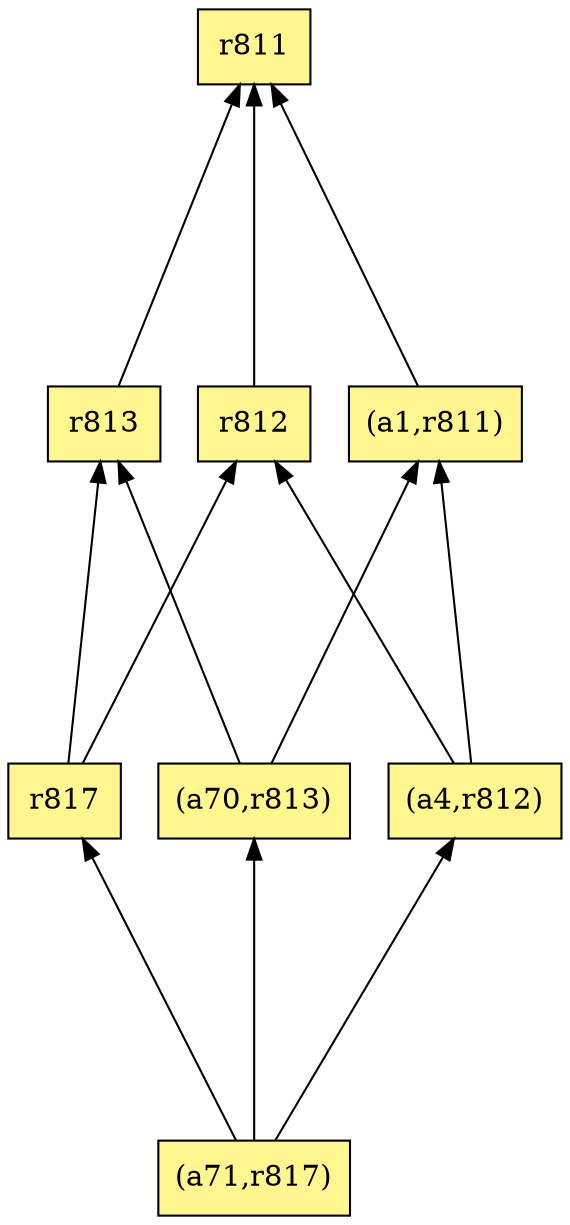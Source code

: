digraph G {
rankdir=BT;ranksep="2.0";
"r811" [shape=record,fillcolor=khaki1,style=filled,label="{r811}"];
"r817" [shape=record,fillcolor=khaki1,style=filled,label="{r817}"];
"r813" [shape=record,fillcolor=khaki1,style=filled,label="{r813}"];
"(a4,r812)" [shape=record,fillcolor=khaki1,style=filled,label="{(a4,r812)}"];
"r812" [shape=record,fillcolor=khaki1,style=filled,label="{r812}"];
"(a1,r811)" [shape=record,fillcolor=khaki1,style=filled,label="{(a1,r811)}"];
"(a71,r817)" [shape=record,fillcolor=khaki1,style=filled,label="{(a71,r817)}"];
"(a70,r813)" [shape=record,fillcolor=khaki1,style=filled,label="{(a70,r813)}"];
"r817" -> "r813"
"r817" -> "r812"
"r813" -> "r811"
"(a4,r812)" -> "(a1,r811)"
"(a4,r812)" -> "r812"
"r812" -> "r811"
"(a1,r811)" -> "r811"
"(a71,r817)" -> "r817"
"(a71,r817)" -> "(a4,r812)"
"(a71,r817)" -> "(a70,r813)"
"(a70,r813)" -> "(a1,r811)"
"(a70,r813)" -> "r813"
}
